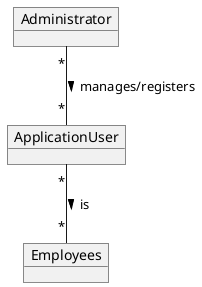 @startuml
'https://plantuml.com/class-diagram

object Administrator
object ApplicationUser
object Employees

Administrator"*" -- "*" ApplicationUser: > manages/registers
ApplicationUser"*" -- "*"Employees: > is

@enduml